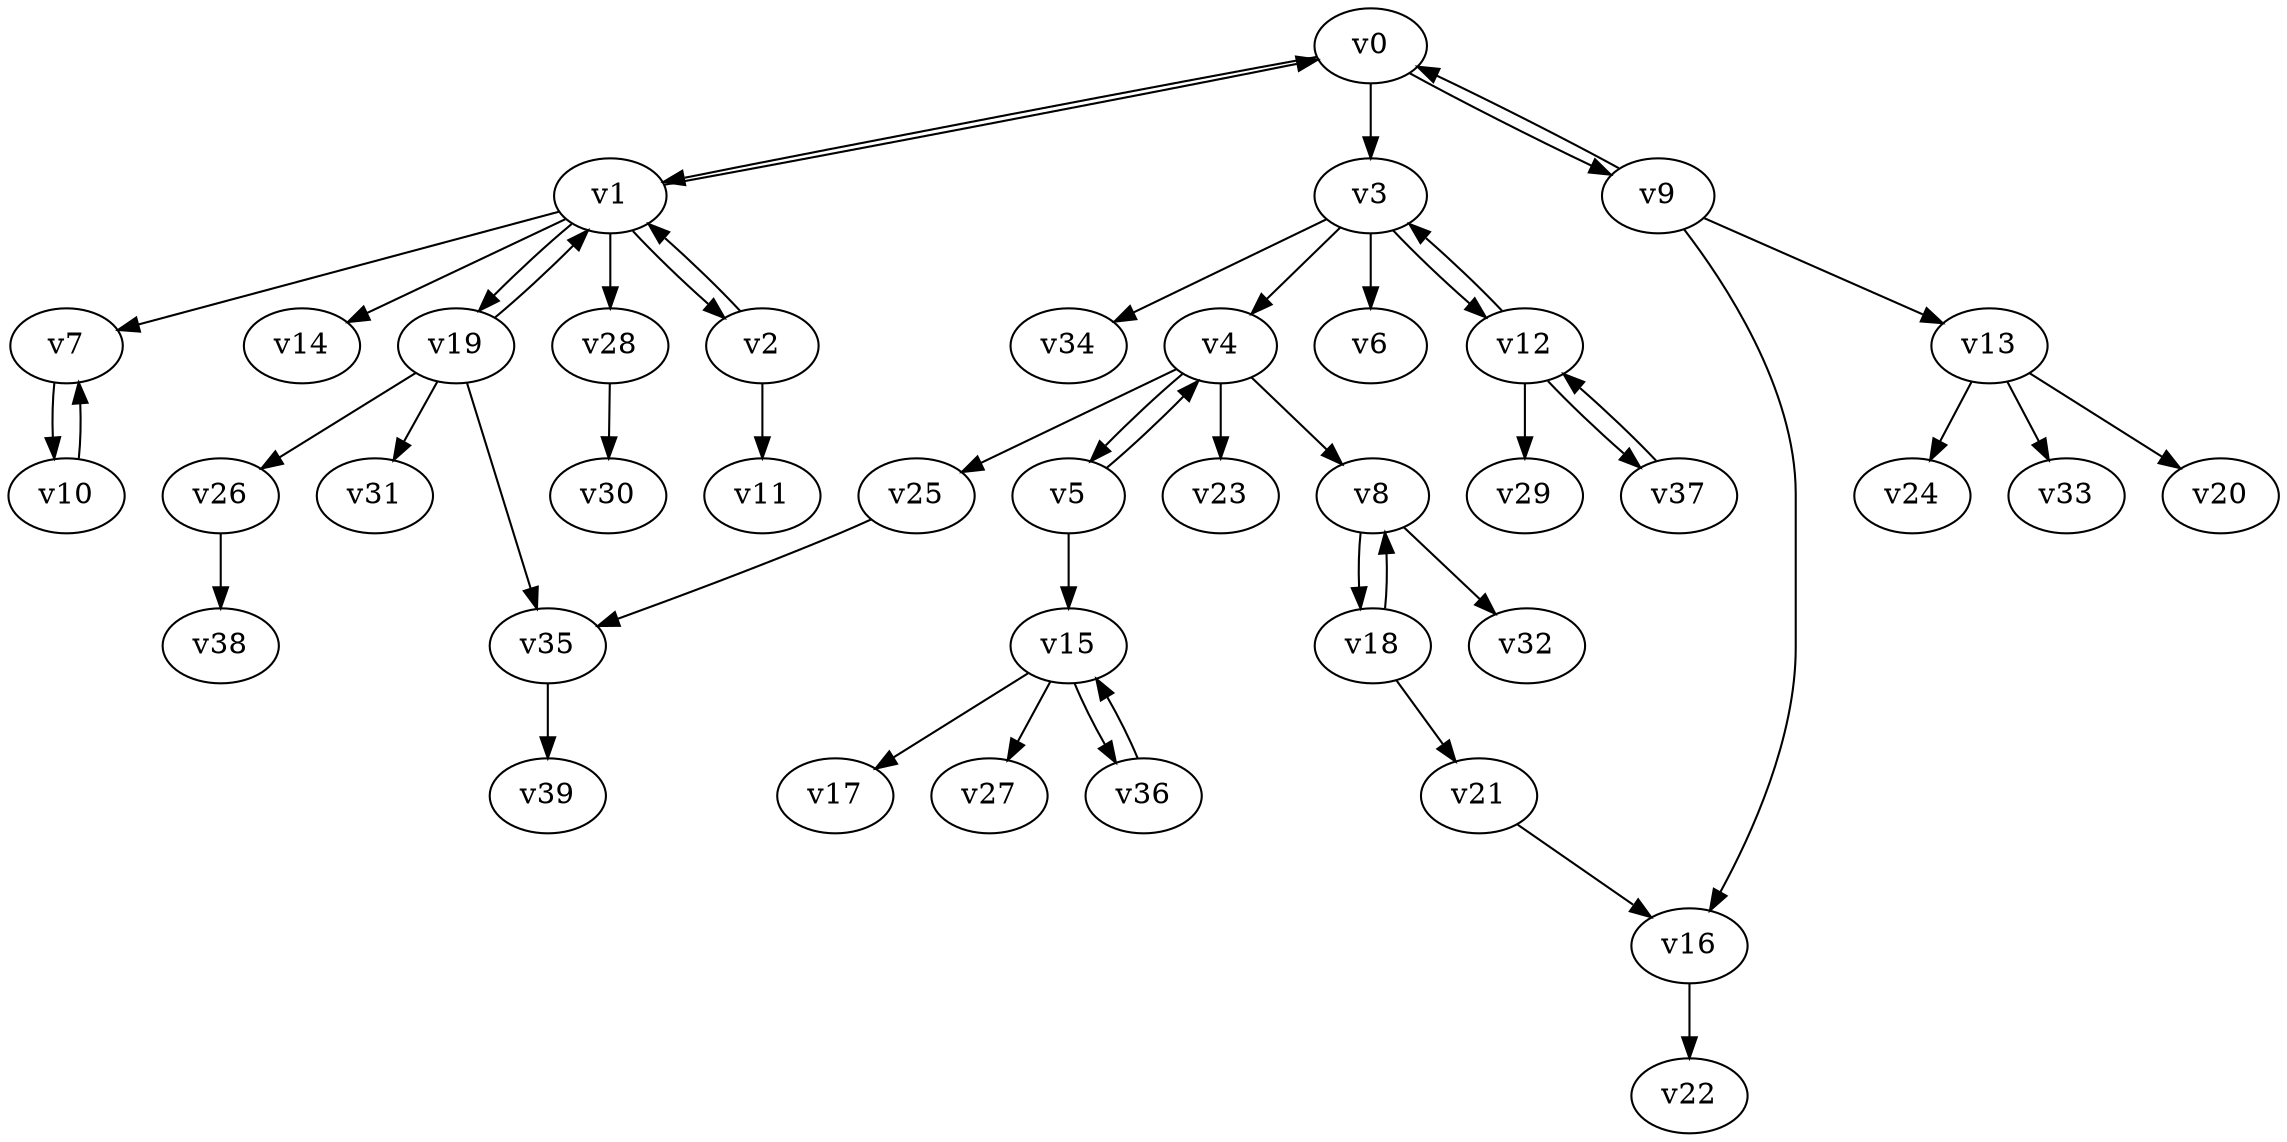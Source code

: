 digraph test054 {
    v0 [name="v0", player=0, weight=14];
    v1 [name="v1", player=1, weight=10];
    v2 [name="v2", player=0, weight=7];
    v3 [name="v3", player=1, weight=4];
    v4 [name="v4", player=0, weight=-3];
    v5 [name="v5", player=1, weight=18];
    v6 [name="v6", player=0, weight=12];
    v7 [name="v7", player=1, weight=15];
    v8 [name="v8", player=0, weight=16];
    v9 [name="v9", player=1, weight=8];
    v10 [name="v10", player=0, weight=8];
    v11 [name="v11", player=1, weight=6];
    v12 [name="v12", player=0, weight=-1];
    v13 [name="v13", player=1, weight=9];
    v14 [name="v14", player=0, weight=10];
    v15 [name="v15", player=1, weight=11];
    v16 [name="v16", player=0, weight=2];
    v17 [name="v17", player=1, weight=13];
    v18 [name="v18", player=0, weight=12];
    v19 [name="v19", player=1, weight=0];
    v20 [name="v20", player=0, weight=9];
    v21 [name="v21", player=1, weight=2];
    v22 [name="v22", player=0, weight=3];
    v23 [name="v23", player=1, weight=2];
    v24 [name="v24", player=0, weight=10];
    v25 [name="v25", player=1, weight=5];
    v26 [name="v26", player=0, weight=11];
    v27 [name="v27", player=1, weight=9];
    v28 [name="v28", player=0, weight=7];
    v29 [name="v29", player=1, weight=0];
    v30 [name="v30", player=0, weight=11];
    v31 [name="v31", player=1, weight=11];
    v32 [name="v32", player=0, weight=-2];
    v33 [name="v33", player=1, weight=14];
    v34 [name="v34", player=0, weight=13];
    v35 [name="v35", player=1, weight=12];
    v36 [name="v36", player=0, weight=7];
    v37 [name="v37", player=1, weight=16];
    v38 [name="v38", player=0, weight=4];
    v39 [name="v39", player=1, weight=1];
    v0 -> v1;
    v1 -> v0;
    v1 -> v2;
    v2 -> v1;
    v0 -> v3;
    v3 -> v4;
    v4 -> v5;
    v5 -> v4;
    v3 -> v6;
    v1 -> v7;
    v4 -> v8;
    v0 -> v9;
    v9 -> v0;
    v7 -> v10;
    v10 -> v7;
    v2 -> v11;
    v3 -> v12;
    v12 -> v3;
    v9 -> v13;
    v1 -> v14;
    v5 -> v15;
    v9 -> v16;
    v15 -> v17;
    v8 -> v18;
    v18 -> v8;
    v1 -> v19;
    v19 -> v1;
    v13 -> v20;
    v18 -> v21;
    v16 -> v22;
    v4 -> v23;
    v13 -> v24;
    v4 -> v25;
    v19 -> v26;
    v15 -> v27;
    v1 -> v28;
    v12 -> v29;
    v28 -> v30;
    v19 -> v31;
    v8 -> v32;
    v13 -> v33;
    v3 -> v34;
    v25 -> v35;
    v15 -> v36;
    v36 -> v15;
    v12 -> v37;
    v37 -> v12;
    v26 -> v38;
    v35 -> v39;
    v19 -> v35;
    v21 -> v16;
}
